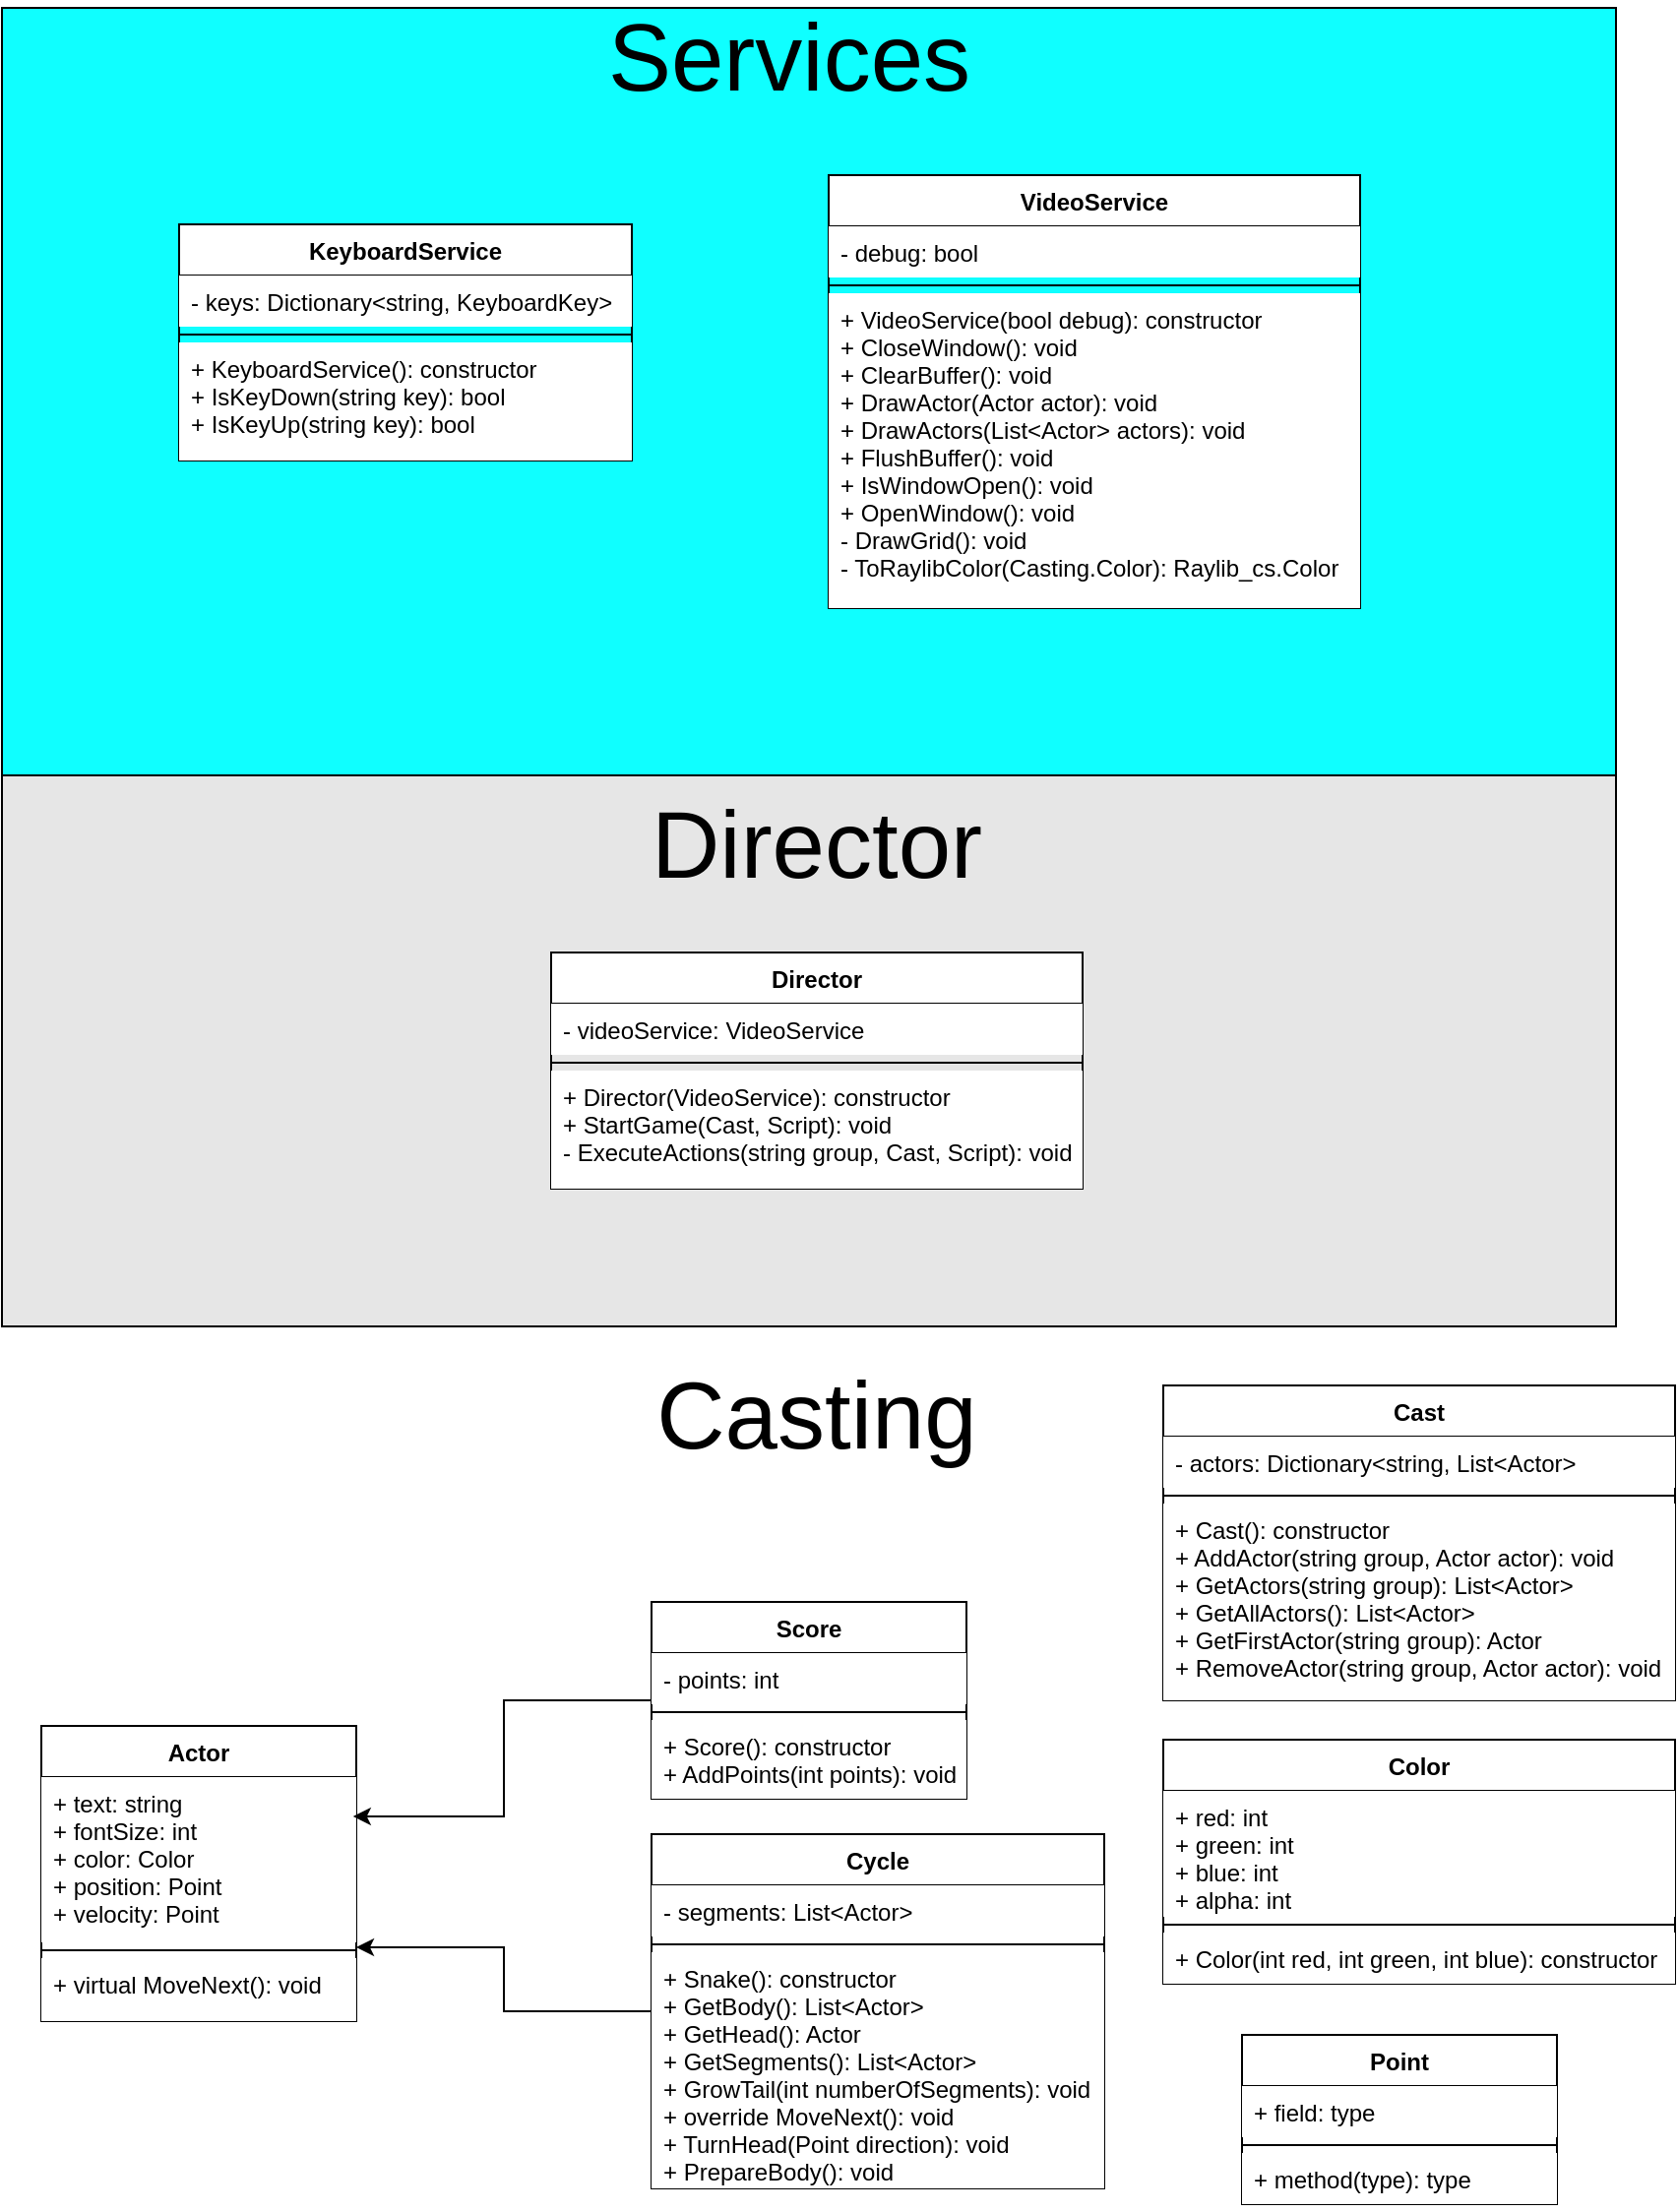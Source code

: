 <mxfile version="19.0.2" type="device"><diagram id="C5RBs43oDa-KdzZeNtuy" name="Page-1"><mxGraphModel dx="461" dy="1802" grid="1" gridSize="10" guides="1" tooltips="1" connect="1" arrows="1" fold="1" page="1" pageScale="1" pageWidth="827" pageHeight="1169" math="0" shadow="0"><root><mxCell id="WIyWlLk6GJQsqaUBKTNV-0"/><mxCell id="WIyWlLk6GJQsqaUBKTNV-1" parent="WIyWlLk6GJQsqaUBKTNV-0"/><mxCell id="jAoQdPycQlIR9Xo46UOj-20" value="" style="rounded=0;whiteSpace=wrap;html=1;fontSize=48;fillColor=#E6E6E6;" vertex="1" parent="WIyWlLk6GJQsqaUBKTNV-1"><mxGeometry y="390" width="820" height="280" as="geometry"/></mxCell><mxCell id="jAoQdPycQlIR9Xo46UOj-17" value="" style="rounded=0;whiteSpace=wrap;html=1;fillColor=#0FFFFF;" vertex="1" parent="WIyWlLk6GJQsqaUBKTNV-1"><mxGeometry width="820" height="390" as="geometry"/></mxCell><mxCell id="jAoQdPycQlIR9Xo46UOj-0" value="VideoService" style="swimlane;fontStyle=1;align=center;verticalAlign=top;childLayout=stackLayout;horizontal=1;startSize=26;horizontalStack=0;resizeParent=1;resizeParentMax=0;resizeLast=0;collapsible=1;marginBottom=0;" vertex="1" parent="WIyWlLk6GJQsqaUBKTNV-1"><mxGeometry x="420" y="85" width="270" height="220" as="geometry"/></mxCell><mxCell id="jAoQdPycQlIR9Xo46UOj-1" value="- debug: bool" style="text;strokeColor=none;fillColor=#FFFFFF;align=left;verticalAlign=top;spacingLeft=4;spacingRight=4;overflow=hidden;rotatable=0;points=[[0,0.5],[1,0.5]];portConstraint=eastwest;" vertex="1" parent="jAoQdPycQlIR9Xo46UOj-0"><mxGeometry y="26" width="270" height="26" as="geometry"/></mxCell><mxCell id="jAoQdPycQlIR9Xo46UOj-2" value="" style="line;strokeWidth=1;fillColor=none;align=left;verticalAlign=middle;spacingTop=-1;spacingLeft=3;spacingRight=3;rotatable=0;labelPosition=right;points=[];portConstraint=eastwest;" vertex="1" parent="jAoQdPycQlIR9Xo46UOj-0"><mxGeometry y="52" width="270" height="8" as="geometry"/></mxCell><mxCell id="jAoQdPycQlIR9Xo46UOj-3" value="+ VideoService(bool debug): constructor&#10;+ CloseWindow(): void&#10;+ ClearBuffer(): void&#10;+ DrawActor(Actor actor): void&#10;+ DrawActors(List&lt;Actor&gt; actors): void&#10;+ FlushBuffer(): void&#10;+ IsWindowOpen(): void&#10;+ OpenWindow(): void&#10;- DrawGrid(): void&#10;- ToRaylibColor(Casting.Color): Raylib_cs.Color" style="text;strokeColor=none;fillColor=#FFFFFF;align=left;verticalAlign=top;spacingLeft=4;spacingRight=4;overflow=hidden;rotatable=0;points=[[0,0.5],[1,0.5]];portConstraint=eastwest;" vertex="1" parent="jAoQdPycQlIR9Xo46UOj-0"><mxGeometry y="60" width="270" height="160" as="geometry"/></mxCell><mxCell id="jAoQdPycQlIR9Xo46UOj-4" value="KeyboardService" style="swimlane;fontStyle=1;align=center;verticalAlign=top;childLayout=stackLayout;horizontal=1;startSize=26;horizontalStack=0;resizeParent=1;resizeParentMax=0;resizeLast=0;collapsible=1;marginBottom=0;fillColor=#FFFFFF;" vertex="1" parent="WIyWlLk6GJQsqaUBKTNV-1"><mxGeometry x="90" y="110" width="230" height="120" as="geometry"/></mxCell><mxCell id="jAoQdPycQlIR9Xo46UOj-5" value="- keys: Dictionary&lt;string, KeyboardKey&gt;" style="text;strokeColor=none;fillColor=#FFFFFF;align=left;verticalAlign=top;spacingLeft=4;spacingRight=4;overflow=hidden;rotatable=0;points=[[0,0.5],[1,0.5]];portConstraint=eastwest;" vertex="1" parent="jAoQdPycQlIR9Xo46UOj-4"><mxGeometry y="26" width="230" height="26" as="geometry"/></mxCell><mxCell id="jAoQdPycQlIR9Xo46UOj-6" value="" style="line;strokeWidth=1;fillColor=none;align=left;verticalAlign=middle;spacingTop=-1;spacingLeft=3;spacingRight=3;rotatable=0;labelPosition=right;points=[];portConstraint=eastwest;" vertex="1" parent="jAoQdPycQlIR9Xo46UOj-4"><mxGeometry y="52" width="230" height="8" as="geometry"/></mxCell><mxCell id="jAoQdPycQlIR9Xo46UOj-7" value="+ KeyboardService(): constructor&#10;+ IsKeyDown(string key): bool&#10;+ IsKeyUp(string key): bool" style="text;strokeColor=none;fillColor=#FFFFFF;align=left;verticalAlign=top;spacingLeft=4;spacingRight=4;overflow=hidden;rotatable=0;points=[[0,0.5],[1,0.5]];portConstraint=eastwest;" vertex="1" parent="jAoQdPycQlIR9Xo46UOj-4"><mxGeometry y="60" width="230" height="60" as="geometry"/></mxCell><mxCell id="jAoQdPycQlIR9Xo46UOj-9" value="Director" style="swimlane;fontStyle=1;align=center;verticalAlign=top;childLayout=stackLayout;horizontal=1;startSize=26;horizontalStack=0;resizeParent=1;resizeParentMax=0;resizeLast=0;collapsible=1;marginBottom=0;fillColor=#FFFFFF;" vertex="1" parent="WIyWlLk6GJQsqaUBKTNV-1"><mxGeometry x="279" y="480" width="270" height="120" as="geometry"/></mxCell><mxCell id="jAoQdPycQlIR9Xo46UOj-10" value="- videoService: VideoService" style="text;strokeColor=none;fillColor=#FFFFFF;align=left;verticalAlign=top;spacingLeft=4;spacingRight=4;overflow=hidden;rotatable=0;points=[[0,0.5],[1,0.5]];portConstraint=eastwest;" vertex="1" parent="jAoQdPycQlIR9Xo46UOj-9"><mxGeometry y="26" width="270" height="26" as="geometry"/></mxCell><mxCell id="jAoQdPycQlIR9Xo46UOj-11" value="" style="line;strokeWidth=1;fillColor=#FFFFFF;align=left;verticalAlign=middle;spacingTop=-1;spacingLeft=3;spacingRight=3;rotatable=0;labelPosition=right;points=[];portConstraint=eastwest;" vertex="1" parent="jAoQdPycQlIR9Xo46UOj-9"><mxGeometry y="52" width="270" height="8" as="geometry"/></mxCell><mxCell id="jAoQdPycQlIR9Xo46UOj-12" value="+ Director(VideoService): constructor&#10;+ StartGame(Cast, Script): void&#10;- ExecuteActions(string group, Cast, Script): void" style="text;strokeColor=none;fillColor=#FFFFFF;align=left;verticalAlign=top;spacingLeft=4;spacingRight=4;overflow=hidden;rotatable=0;points=[[0,0.5],[1,0.5]];portConstraint=eastwest;" vertex="1" parent="jAoQdPycQlIR9Xo46UOj-9"><mxGeometry y="60" width="270" height="60" as="geometry"/></mxCell><mxCell id="jAoQdPycQlIR9Xo46UOj-13" value="Actor" style="swimlane;fontStyle=1;align=center;verticalAlign=top;childLayout=stackLayout;horizontal=1;startSize=26;horizontalStack=0;resizeParent=1;resizeParentMax=0;resizeLast=0;collapsible=1;marginBottom=0;fillColor=#FFFFFF;" vertex="1" parent="WIyWlLk6GJQsqaUBKTNV-1"><mxGeometry x="20" y="873" width="160" height="150" as="geometry"/></mxCell><mxCell id="jAoQdPycQlIR9Xo46UOj-14" value="+ text: string&#10;+ fontSize: int&#10;+ color: Color&#10;+ position: Point&#10;+ velocity: Point" style="text;strokeColor=none;fillColor=#FFFFFF;align=left;verticalAlign=top;spacingLeft=4;spacingRight=4;overflow=hidden;rotatable=0;points=[[0,0.5],[1,0.5]];portConstraint=eastwest;" vertex="1" parent="jAoQdPycQlIR9Xo46UOj-13"><mxGeometry y="26" width="160" height="84" as="geometry"/></mxCell><mxCell id="jAoQdPycQlIR9Xo46UOj-15" value="" style="line;strokeWidth=1;fillColor=#FFFFFF;align=left;verticalAlign=middle;spacingTop=-1;spacingLeft=3;spacingRight=3;rotatable=0;labelPosition=right;points=[];portConstraint=eastwest;" vertex="1" parent="jAoQdPycQlIR9Xo46UOj-13"><mxGeometry y="110" width="160" height="8" as="geometry"/></mxCell><mxCell id="jAoQdPycQlIR9Xo46UOj-16" value="+ virtual MoveNext(): void" style="text;strokeColor=none;fillColor=#FFFFFF;align=left;verticalAlign=top;spacingLeft=4;spacingRight=4;overflow=hidden;rotatable=0;points=[[0,0.5],[1,0.5]];portConstraint=eastwest;" vertex="1" parent="jAoQdPycQlIR9Xo46UOj-13"><mxGeometry y="118" width="160" height="32" as="geometry"/></mxCell><mxCell id="jAoQdPycQlIR9Xo46UOj-18" value="&lt;font style=&quot;font-size: 48px;&quot;&gt;Services&lt;/font&gt;" style="text;html=1;strokeColor=none;fillColor=none;align=center;verticalAlign=middle;whiteSpace=wrap;rounded=0;" vertex="1" parent="WIyWlLk6GJQsqaUBKTNV-1"><mxGeometry x="370" y="10" width="60" height="30" as="geometry"/></mxCell><mxCell id="jAoQdPycQlIR9Xo46UOj-19" value="&lt;font style=&quot;font-size: 48px;&quot;&gt;Director&lt;br&gt;&lt;/font&gt;" style="text;html=1;strokeColor=none;fillColor=none;align=center;verticalAlign=middle;whiteSpace=wrap;rounded=0;" vertex="1" parent="WIyWlLk6GJQsqaUBKTNV-1"><mxGeometry x="384" y="410" width="60" height="30" as="geometry"/></mxCell><mxCell id="jAoQdPycQlIR9Xo46UOj-21" value="Casting" style="text;html=1;strokeColor=none;fillColor=none;align=center;verticalAlign=middle;whiteSpace=wrap;rounded=0;fontSize=48;" vertex="1" parent="WIyWlLk6GJQsqaUBKTNV-1"><mxGeometry x="384" y="700" width="60" height="30" as="geometry"/></mxCell><mxCell id="jAoQdPycQlIR9Xo46UOj-55" style="edgeStyle=orthogonalEdgeStyle;rounded=0;orthogonalLoop=1;jettySize=auto;html=1;exitX=0;exitY=0.5;exitDx=0;exitDy=0;entryX=1;entryY=0.75;entryDx=0;entryDy=0;fontSize=12;" edge="1" parent="WIyWlLk6GJQsqaUBKTNV-1" source="jAoQdPycQlIR9Xo46UOj-26" target="jAoQdPycQlIR9Xo46UOj-13"><mxGeometry relative="1" as="geometry"/></mxCell><mxCell id="jAoQdPycQlIR9Xo46UOj-26" value="Cycle" style="swimlane;fontStyle=1;align=center;verticalAlign=top;childLayout=stackLayout;horizontal=1;startSize=26;horizontalStack=0;resizeParent=1;resizeParentMax=0;resizeLast=0;collapsible=1;marginBottom=0;fontSize=12;fillColor=#FFFFFF;" vertex="1" parent="WIyWlLk6GJQsqaUBKTNV-1"><mxGeometry x="330" y="928" width="230" height="180" as="geometry"/></mxCell><mxCell id="jAoQdPycQlIR9Xo46UOj-27" value="- segments: List&lt;Actor&gt;" style="text;strokeColor=none;fillColor=#FFFFFF;align=left;verticalAlign=top;spacingLeft=4;spacingRight=4;overflow=hidden;rotatable=0;points=[[0,0.5],[1,0.5]];portConstraint=eastwest;fontSize=12;" vertex="1" parent="jAoQdPycQlIR9Xo46UOj-26"><mxGeometry y="26" width="230" height="26" as="geometry"/></mxCell><mxCell id="jAoQdPycQlIR9Xo46UOj-28" value="" style="line;strokeWidth=1;fillColor=#FFFFFF;align=left;verticalAlign=middle;spacingTop=-1;spacingLeft=3;spacingRight=3;rotatable=0;labelPosition=right;points=[];portConstraint=eastwest;fontSize=12;" vertex="1" parent="jAoQdPycQlIR9Xo46UOj-26"><mxGeometry y="52" width="230" height="8" as="geometry"/></mxCell><mxCell id="jAoQdPycQlIR9Xo46UOj-29" value="+ Snake(): constructor&#10;+ GetBody(): List&lt;Actor&gt;&#10;+ GetHead(): Actor&#10;+ GetSegments(): List&lt;Actor&gt;&#10;+ GrowTail(int numberOfSegments): void&#10;+ override MoveNext(): void&#10;+ TurnHead(Point direction): void&#10;+ PrepareBody(): void&#10;" style="text;strokeColor=none;fillColor=#FFFFFF;align=left;verticalAlign=top;spacingLeft=4;spacingRight=4;overflow=hidden;rotatable=0;points=[[0,0.5],[1,0.5]];portConstraint=eastwest;fontSize=12;" vertex="1" parent="jAoQdPycQlIR9Xo46UOj-26"><mxGeometry y="60" width="230" height="120" as="geometry"/></mxCell><mxCell id="jAoQdPycQlIR9Xo46UOj-56" style="edgeStyle=orthogonalEdgeStyle;rounded=0;orthogonalLoop=1;jettySize=auto;html=1;exitX=0;exitY=0.5;exitDx=0;exitDy=0;entryX=0.99;entryY=0.238;entryDx=0;entryDy=0;entryPerimeter=0;fontSize=12;" edge="1" parent="WIyWlLk6GJQsqaUBKTNV-1" source="jAoQdPycQlIR9Xo46UOj-30" target="jAoQdPycQlIR9Xo46UOj-14"><mxGeometry relative="1" as="geometry"/></mxCell><mxCell id="jAoQdPycQlIR9Xo46UOj-30" value="Score" style="swimlane;fontStyle=1;align=center;verticalAlign=top;childLayout=stackLayout;horizontal=1;startSize=26;horizontalStack=0;resizeParent=1;resizeParentMax=0;resizeLast=0;collapsible=1;marginBottom=0;fontSize=12;fillColor=#FFFFFF;" vertex="1" parent="WIyWlLk6GJQsqaUBKTNV-1"><mxGeometry x="330" y="810" width="160" height="100" as="geometry"/></mxCell><mxCell id="jAoQdPycQlIR9Xo46UOj-31" value="- points: int" style="text;strokeColor=none;fillColor=#FFFFFF;align=left;verticalAlign=top;spacingLeft=4;spacingRight=4;overflow=hidden;rotatable=0;points=[[0,0.5],[1,0.5]];portConstraint=eastwest;fontSize=12;" vertex="1" parent="jAoQdPycQlIR9Xo46UOj-30"><mxGeometry y="26" width="160" height="26" as="geometry"/></mxCell><mxCell id="jAoQdPycQlIR9Xo46UOj-32" value="" style="line;strokeWidth=1;fillColor=#FFFFFF;align=left;verticalAlign=middle;spacingTop=-1;spacingLeft=3;spacingRight=3;rotatable=0;labelPosition=right;points=[];portConstraint=eastwest;fontSize=12;" vertex="1" parent="jAoQdPycQlIR9Xo46UOj-30"><mxGeometry y="52" width="160" height="8" as="geometry"/></mxCell><mxCell id="jAoQdPycQlIR9Xo46UOj-33" value="+ Score(): constructor&#10;+ AddPoints(int points): void" style="text;strokeColor=none;fillColor=#FFFFFF;align=left;verticalAlign=top;spacingLeft=4;spacingRight=4;overflow=hidden;rotatable=0;points=[[0,0.5],[1,0.5]];portConstraint=eastwest;fontSize=12;" vertex="1" parent="jAoQdPycQlIR9Xo46UOj-30"><mxGeometry y="60" width="160" height="40" as="geometry"/></mxCell><mxCell id="jAoQdPycQlIR9Xo46UOj-38" value="Point" style="swimlane;fontStyle=1;align=center;verticalAlign=top;childLayout=stackLayout;horizontal=1;startSize=26;horizontalStack=0;resizeParent=1;resizeParentMax=0;resizeLast=0;collapsible=1;marginBottom=0;fontSize=12;fillColor=#FFFFFF;" vertex="1" parent="WIyWlLk6GJQsqaUBKTNV-1"><mxGeometry x="630" y="1030" width="160" height="86" as="geometry"/></mxCell><mxCell id="jAoQdPycQlIR9Xo46UOj-39" value="+ field: type" style="text;strokeColor=none;fillColor=#FFFFFF;align=left;verticalAlign=top;spacingLeft=4;spacingRight=4;overflow=hidden;rotatable=0;points=[[0,0.5],[1,0.5]];portConstraint=eastwest;fontSize=12;" vertex="1" parent="jAoQdPycQlIR9Xo46UOj-38"><mxGeometry y="26" width="160" height="26" as="geometry"/></mxCell><mxCell id="jAoQdPycQlIR9Xo46UOj-40" value="" style="line;strokeWidth=1;fillColor=#FFFFFF;align=left;verticalAlign=middle;spacingTop=-1;spacingLeft=3;spacingRight=3;rotatable=0;labelPosition=right;points=[];portConstraint=eastwest;fontSize=12;" vertex="1" parent="jAoQdPycQlIR9Xo46UOj-38"><mxGeometry y="52" width="160" height="8" as="geometry"/></mxCell><mxCell id="jAoQdPycQlIR9Xo46UOj-41" value="+ method(type): type" style="text;strokeColor=none;fillColor=#FFFFFF;align=left;verticalAlign=top;spacingLeft=4;spacingRight=4;overflow=hidden;rotatable=0;points=[[0,0.5],[1,0.5]];portConstraint=eastwest;fontSize=12;" vertex="1" parent="jAoQdPycQlIR9Xo46UOj-38"><mxGeometry y="60" width="160" height="26" as="geometry"/></mxCell><mxCell id="jAoQdPycQlIR9Xo46UOj-42" value="Color" style="swimlane;fontStyle=1;align=center;verticalAlign=top;childLayout=stackLayout;horizontal=1;startSize=26;horizontalStack=0;resizeParent=1;resizeParentMax=0;resizeLast=0;collapsible=1;marginBottom=0;fontSize=12;fillColor=#FFFFFF;" vertex="1" parent="WIyWlLk6GJQsqaUBKTNV-1"><mxGeometry x="590" y="880" width="260" height="124" as="geometry"/></mxCell><mxCell id="jAoQdPycQlIR9Xo46UOj-43" value="+ red: int&#10;+ green: int&#10;+ blue: int&#10;+ alpha: int" style="text;strokeColor=none;fillColor=#FFFFFF;align=left;verticalAlign=top;spacingLeft=4;spacingRight=4;overflow=hidden;rotatable=0;points=[[0,0.5],[1,0.5]];portConstraint=eastwest;fontSize=12;" vertex="1" parent="jAoQdPycQlIR9Xo46UOj-42"><mxGeometry y="26" width="260" height="64" as="geometry"/></mxCell><mxCell id="jAoQdPycQlIR9Xo46UOj-44" value="" style="line;strokeWidth=1;fillColor=#FFFFFF;align=left;verticalAlign=middle;spacingTop=-1;spacingLeft=3;spacingRight=3;rotatable=0;labelPosition=right;points=[];portConstraint=eastwest;fontSize=12;" vertex="1" parent="jAoQdPycQlIR9Xo46UOj-42"><mxGeometry y="90" width="260" height="8" as="geometry"/></mxCell><mxCell id="jAoQdPycQlIR9Xo46UOj-45" value="+ Color(int red, int green, int blue): constructor" style="text;strokeColor=none;fillColor=#FFFFFF;align=left;verticalAlign=top;spacingLeft=4;spacingRight=4;overflow=hidden;rotatable=0;points=[[0,0.5],[1,0.5]];portConstraint=eastwest;fontSize=12;" vertex="1" parent="jAoQdPycQlIR9Xo46UOj-42"><mxGeometry y="98" width="260" height="26" as="geometry"/></mxCell><mxCell id="jAoQdPycQlIR9Xo46UOj-46" value="Cast" style="swimlane;fontStyle=1;align=center;verticalAlign=top;childLayout=stackLayout;horizontal=1;startSize=26;horizontalStack=0;resizeParent=1;resizeParentMax=0;resizeLast=0;collapsible=1;marginBottom=0;fontSize=12;fillColor=#FFFFFF;" vertex="1" parent="WIyWlLk6GJQsqaUBKTNV-1"><mxGeometry x="590" y="700" width="260" height="160" as="geometry"/></mxCell><mxCell id="jAoQdPycQlIR9Xo46UOj-47" value="- actors: Dictionary&lt;string, List&lt;Actor&gt;" style="text;strokeColor=none;fillColor=#FFFFFF;align=left;verticalAlign=top;spacingLeft=4;spacingRight=4;overflow=hidden;rotatable=0;points=[[0,0.5],[1,0.5]];portConstraint=eastwest;fontSize=12;" vertex="1" parent="jAoQdPycQlIR9Xo46UOj-46"><mxGeometry y="26" width="260" height="26" as="geometry"/></mxCell><mxCell id="jAoQdPycQlIR9Xo46UOj-48" value="" style="line;strokeWidth=1;fillColor=#FFFFFF;align=left;verticalAlign=middle;spacingTop=-1;spacingLeft=3;spacingRight=3;rotatable=0;labelPosition=right;points=[];portConstraint=eastwest;fontSize=12;" vertex="1" parent="jAoQdPycQlIR9Xo46UOj-46"><mxGeometry y="52" width="260" height="8" as="geometry"/></mxCell><mxCell id="jAoQdPycQlIR9Xo46UOj-49" value="+ Cast(): constructor&#10;+ AddActor(string group, Actor actor): void&#10;+ GetActors(string group): List&lt;Actor&gt;&#10;+ GetAllActors(): List&lt;Actor&gt;&#10;+ GetFirstActor(string group): Actor&#10;+ RemoveActor(string group, Actor actor): void" style="text;strokeColor=none;fillColor=#FFFFFF;align=left;verticalAlign=top;spacingLeft=4;spacingRight=4;overflow=hidden;rotatable=0;points=[[0,0.5],[1,0.5]];portConstraint=eastwest;fontSize=12;" vertex="1" parent="jAoQdPycQlIR9Xo46UOj-46"><mxGeometry y="60" width="260" height="100" as="geometry"/></mxCell></root></mxGraphModel></diagram></mxfile>